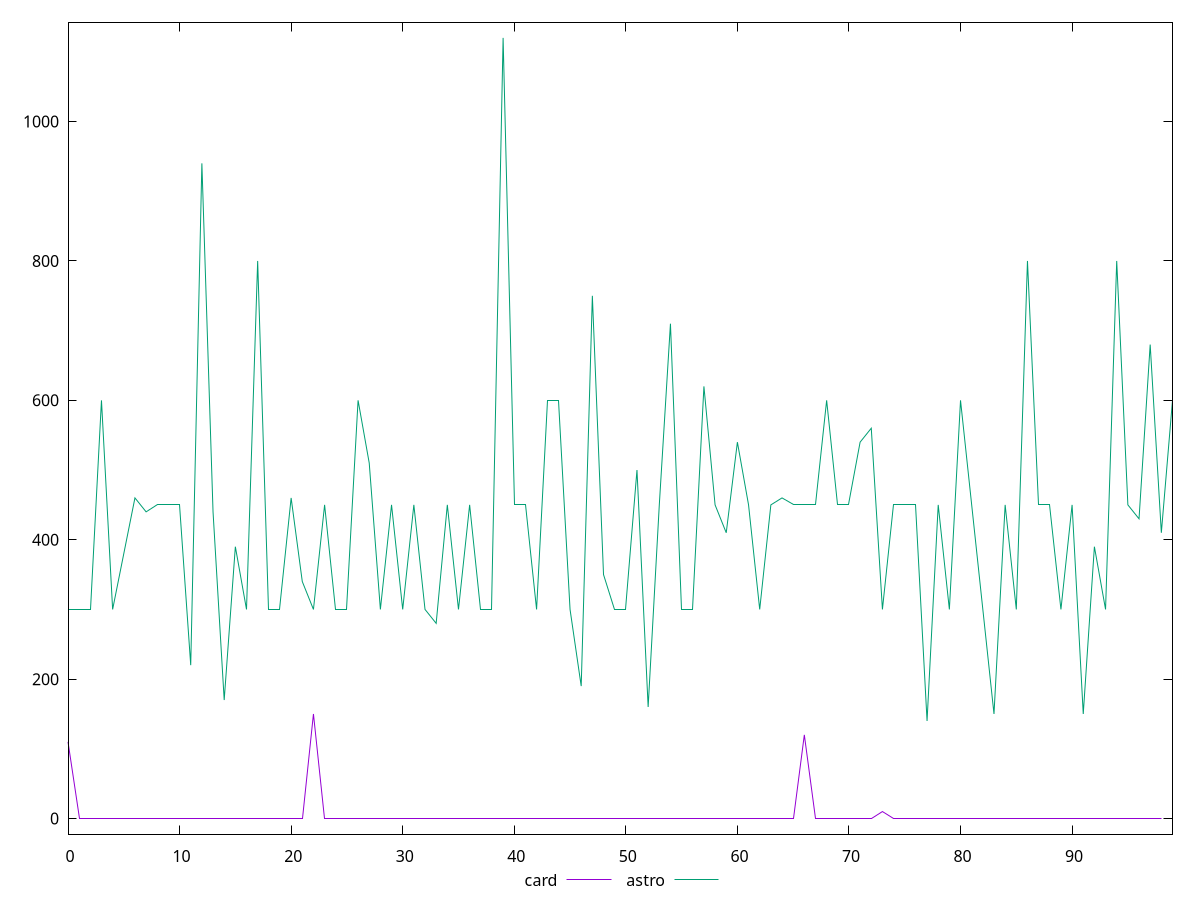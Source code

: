 reset

$card <<EOF
0 110
1 0
2 0
3 0
4 0
5 0
6 0
7 0
8 0
9 0
10 0
11 0
12 0
13 0
14 0
15 0
16 0
17 0
18 0
19 0
20 0
21 0
22 150
23 0
24 0
25 0
26 0
27 0
28 0
29 0
30 0
31 0
32 0
33 0
34 0
35 0
36 0
37 0
38 0
39 0
40 0
41 0
42 0
43 0
44 0
45 0
46 0
47 0
48 0
49 0
50 0
51 0
52 0
53 0
54 0
55 0
56 0
57 0
58 0
59 0
60 0
61 0
62 0
63 0
64 0
65 0
66 120
67 0
68 0
69 0
70 0
71 0
72 0
73 10
74 0
75 0
76 0
77 0
78 0
79 0
80 0
81 0
82 0
83 0
84 0
85 0
86 0
87 0
88 0
89 0
90 0
91 0
92 0
93 0
94 0
95 0
96 0
97 0
98 0
EOF

$astro <<EOF
0 300
1 300
2 300
3 600
4 300
5 380
6 460
7 440
8 450
9 450
10 450
11 220
12 940
13 440
14 170
15 390
16 300
17 800
18 300
19 300
20 460
21 340
22 300
23 450
24 300
25 300
26 600
27 510
28 300
29 450
30 300
31 450
32 300
33 280
34 450
35 300
36 450
37 300
38 300
39 1120
40 450
41 450
42 300
43 600
44 600
45 300
46 190
47 750
48 350
49 300
50 300
51 500
52 160
53 450
54 710
55 300
56 300
57 620
58 450
59 410
60 540
61 450
62 300
63 450
64 460
65 450
66 450
67 450
68 600
69 450
70 450
71 540
72 560
73 300
74 450
75 450
76 450
77 140
78 450
79 300
80 600
81 450
82 300
83 150
84 450
85 300
86 800
87 450
88 450
89 300
90 450
91 150
92 390
93 300
94 800
95 450
96 430
97 680
98 410
99 600
EOF

set key outside below
set xrange [0:99]
set yrange [-22.400000000000002:1142.4]
set trange [-22.400000000000002:1142.4]
set terminal svg size 640, 520 enhanced background rgb 'white'
set output "reports/report_00027_2021-02-24T12-40-31.850Z/unused-css-rules/comparison/line/2_vs_3.svg"

plot $card title "card" with line, \
     $astro title "astro" with line

reset
